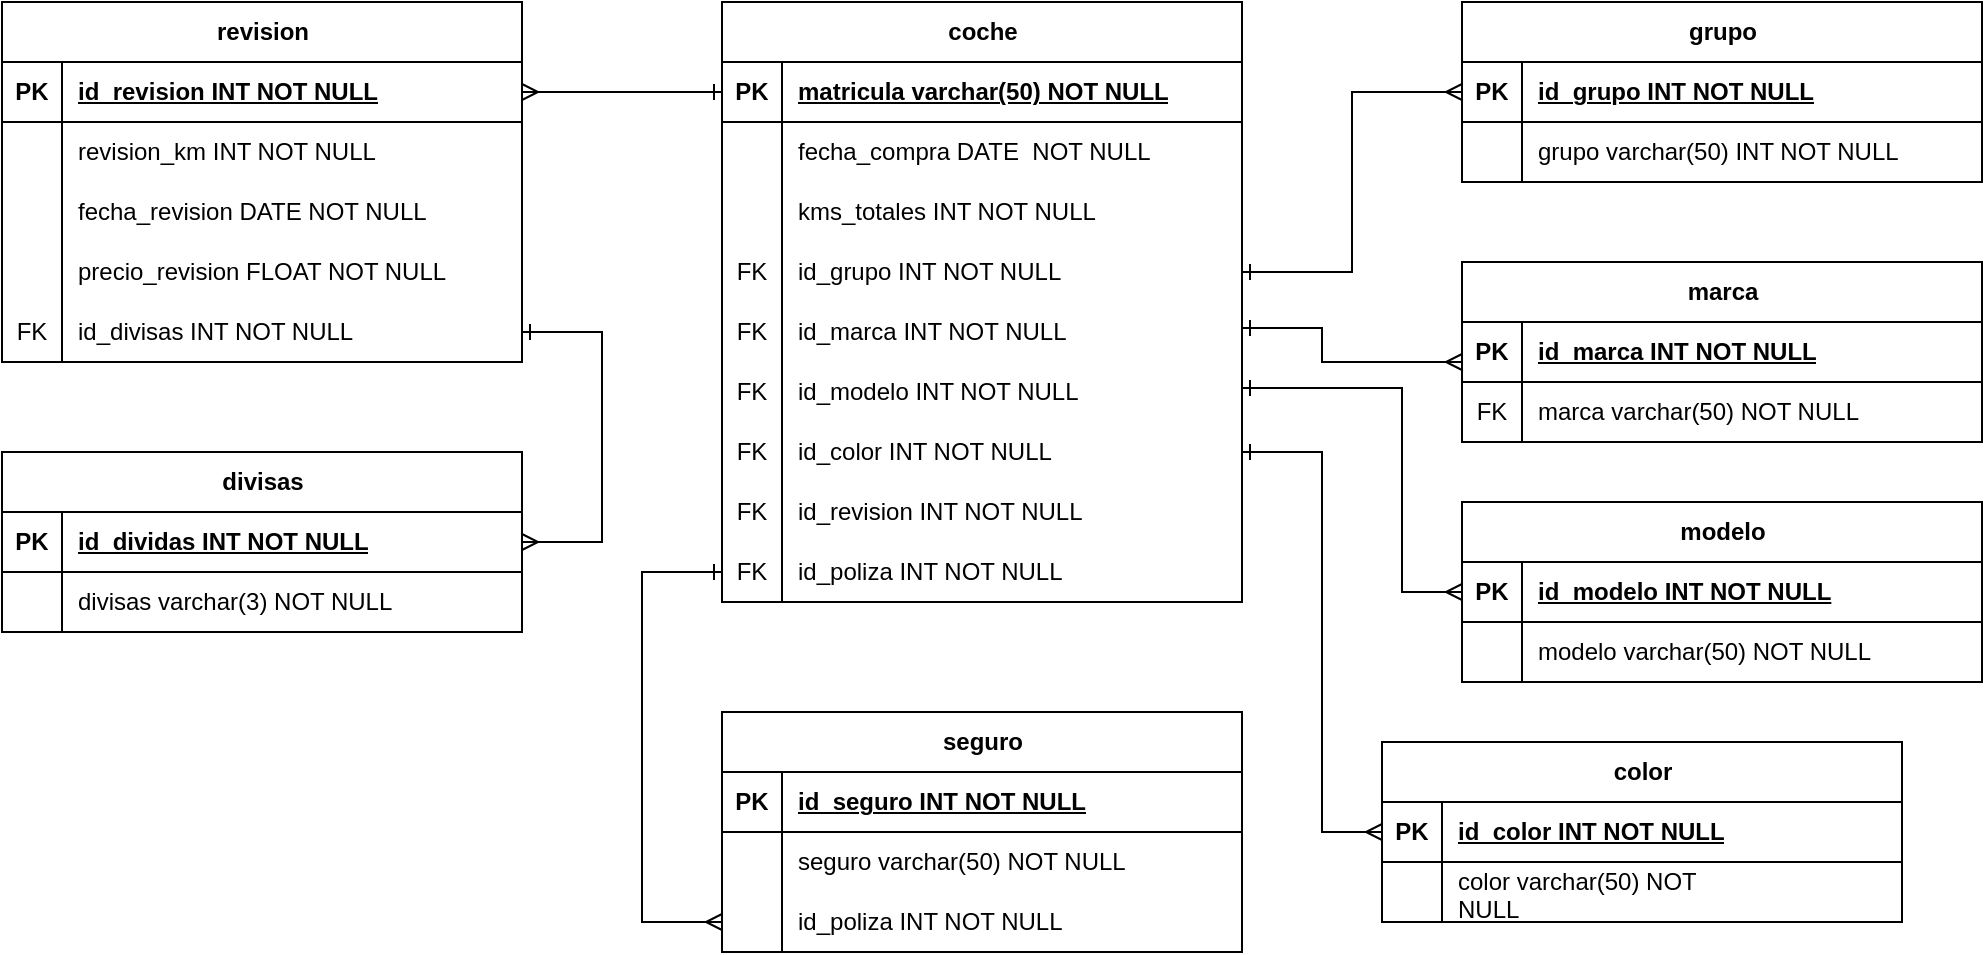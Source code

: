 <mxfile version="21.7.4" type="github">
  <diagram id="R2lEEEUBdFMjLlhIrx00" name="Page-1">
    <mxGraphModel dx="2207" dy="981" grid="1" gridSize="10" guides="1" tooltips="1" connect="1" arrows="1" fold="1" page="1" pageScale="1" pageWidth="1600" pageHeight="900" math="0" shadow="0" extFonts="Permanent Marker^https://fonts.googleapis.com/css?family=Permanent+Marker">
      <root>
        <mxCell id="0" />
        <mxCell id="1" parent="0" />
        <mxCell id="5FX3z3_krulqJCzfyFmx-1" value="seguro" style="shape=table;startSize=30;container=1;collapsible=1;childLayout=tableLayout;fixedRows=1;rowLines=0;fontStyle=1;align=center;resizeLast=1;html=1;" parent="1" vertex="1">
          <mxGeometry x="670" y="435" width="260" height="120.0" as="geometry" />
        </mxCell>
        <mxCell id="5FX3z3_krulqJCzfyFmx-2" value="" style="shape=tableRow;horizontal=0;startSize=0;swimlaneHead=0;swimlaneBody=0;fillColor=none;collapsible=0;dropTarget=0;points=[[0,0.5],[1,0.5]];portConstraint=eastwest;top=0;left=0;right=0;bottom=1;" parent="5FX3z3_krulqJCzfyFmx-1" vertex="1">
          <mxGeometry y="30" width="260" height="30" as="geometry" />
        </mxCell>
        <mxCell id="5FX3z3_krulqJCzfyFmx-3" value="PK" style="shape=partialRectangle;connectable=0;fillColor=none;top=0;left=0;bottom=0;right=0;fontStyle=1;overflow=hidden;whiteSpace=wrap;html=1;" parent="5FX3z3_krulqJCzfyFmx-2" vertex="1">
          <mxGeometry width="30" height="30" as="geometry">
            <mxRectangle width="30" height="30" as="alternateBounds" />
          </mxGeometry>
        </mxCell>
        <mxCell id="5FX3z3_krulqJCzfyFmx-4" value="id_seguro INT NOT NULL" style="shape=partialRectangle;connectable=0;fillColor=none;top=0;left=0;bottom=0;right=0;align=left;spacingLeft=6;fontStyle=5;overflow=hidden;whiteSpace=wrap;html=1;" parent="5FX3z3_krulqJCzfyFmx-2" vertex="1">
          <mxGeometry x="30" width="230" height="30" as="geometry">
            <mxRectangle width="230" height="30" as="alternateBounds" />
          </mxGeometry>
        </mxCell>
        <mxCell id="5FX3z3_krulqJCzfyFmx-5" value="" style="shape=tableRow;horizontal=0;startSize=0;swimlaneHead=0;swimlaneBody=0;fillColor=none;collapsible=0;dropTarget=0;points=[[0,0.5],[1,0.5]];portConstraint=eastwest;top=0;left=0;right=0;bottom=0;" parent="5FX3z3_krulqJCzfyFmx-1" vertex="1">
          <mxGeometry y="60" width="260" height="30" as="geometry" />
        </mxCell>
        <mxCell id="5FX3z3_krulqJCzfyFmx-6" value="" style="shape=partialRectangle;connectable=0;fillColor=none;top=0;left=0;bottom=0;right=0;editable=1;overflow=hidden;whiteSpace=wrap;html=1;" parent="5FX3z3_krulqJCzfyFmx-5" vertex="1">
          <mxGeometry width="30" height="30" as="geometry">
            <mxRectangle width="30" height="30" as="alternateBounds" />
          </mxGeometry>
        </mxCell>
        <mxCell id="5FX3z3_krulqJCzfyFmx-7" value="seguro varchar(50) NOT NULL" style="shape=partialRectangle;connectable=0;fillColor=none;top=0;left=0;bottom=0;right=0;align=left;spacingLeft=6;overflow=hidden;whiteSpace=wrap;html=1;" parent="5FX3z3_krulqJCzfyFmx-5" vertex="1">
          <mxGeometry x="30" width="230" height="30" as="geometry">
            <mxRectangle width="230" height="30" as="alternateBounds" />
          </mxGeometry>
        </mxCell>
        <mxCell id="HCTCxELN4KSRrpZ5hgaP-2" value="" style="shape=tableRow;horizontal=0;startSize=0;swimlaneHead=0;swimlaneBody=0;fillColor=none;collapsible=0;dropTarget=0;points=[[0,0.5],[1,0.5]];portConstraint=eastwest;top=0;left=0;right=0;bottom=0;" vertex="1" parent="5FX3z3_krulqJCzfyFmx-1">
          <mxGeometry y="90" width="260" height="30" as="geometry" />
        </mxCell>
        <mxCell id="HCTCxELN4KSRrpZ5hgaP-3" value="" style="shape=partialRectangle;connectable=0;fillColor=none;top=0;left=0;bottom=0;right=0;editable=1;overflow=hidden;whiteSpace=wrap;html=1;" vertex="1" parent="HCTCxELN4KSRrpZ5hgaP-2">
          <mxGeometry width="30" height="30" as="geometry">
            <mxRectangle width="30" height="30" as="alternateBounds" />
          </mxGeometry>
        </mxCell>
        <mxCell id="HCTCxELN4KSRrpZ5hgaP-4" value="id_poliza INT NOT NULL" style="shape=partialRectangle;connectable=0;fillColor=none;top=0;left=0;bottom=0;right=0;align=left;spacingLeft=6;overflow=hidden;whiteSpace=wrap;html=1;" vertex="1" parent="HCTCxELN4KSRrpZ5hgaP-2">
          <mxGeometry x="30" width="230" height="30" as="geometry">
            <mxRectangle width="230" height="30" as="alternateBounds" />
          </mxGeometry>
        </mxCell>
        <mxCell id="5FX3z3_krulqJCzfyFmx-29" value="coche" style="shape=table;startSize=30;container=1;collapsible=1;childLayout=tableLayout;fixedRows=1;rowLines=0;fontStyle=1;align=center;resizeLast=1;html=1;" parent="1" vertex="1">
          <mxGeometry x="670" y="80" width="260" height="300" as="geometry">
            <mxRectangle x="820" y="130" width="80" height="30" as="alternateBounds" />
          </mxGeometry>
        </mxCell>
        <mxCell id="5FX3z3_krulqJCzfyFmx-30" value="" style="shape=tableRow;horizontal=0;startSize=0;swimlaneHead=0;swimlaneBody=0;fillColor=none;collapsible=0;dropTarget=0;points=[[0,0.5],[1,0.5]];portConstraint=eastwest;top=0;left=0;right=0;bottom=1;" parent="5FX3z3_krulqJCzfyFmx-29" vertex="1">
          <mxGeometry y="30" width="260" height="30" as="geometry" />
        </mxCell>
        <mxCell id="5FX3z3_krulqJCzfyFmx-31" value="PK" style="shape=partialRectangle;connectable=0;fillColor=none;top=0;left=0;bottom=0;right=0;fontStyle=1;overflow=hidden;whiteSpace=wrap;html=1;" parent="5FX3z3_krulqJCzfyFmx-30" vertex="1">
          <mxGeometry width="30" height="30" as="geometry">
            <mxRectangle width="30" height="30" as="alternateBounds" />
          </mxGeometry>
        </mxCell>
        <mxCell id="5FX3z3_krulqJCzfyFmx-32" value="matricula&amp;nbsp;varchar(50) NOT NULL" style="shape=partialRectangle;connectable=0;fillColor=none;top=0;left=0;bottom=0;right=0;align=left;spacingLeft=6;fontStyle=5;overflow=hidden;whiteSpace=wrap;html=1;" parent="5FX3z3_krulqJCzfyFmx-30" vertex="1">
          <mxGeometry x="30" width="230" height="30" as="geometry">
            <mxRectangle width="230" height="30" as="alternateBounds" />
          </mxGeometry>
        </mxCell>
        <mxCell id="5FX3z3_krulqJCzfyFmx-45" value="" style="shape=tableRow;horizontal=0;startSize=0;swimlaneHead=0;swimlaneBody=0;fillColor=none;collapsible=0;dropTarget=0;points=[[0,0.5],[1,0.5]];portConstraint=eastwest;top=0;left=0;right=0;bottom=0;" parent="5FX3z3_krulqJCzfyFmx-29" vertex="1">
          <mxGeometry y="60" width="260" height="30" as="geometry" />
        </mxCell>
        <mxCell id="5FX3z3_krulqJCzfyFmx-46" value="" style="shape=partialRectangle;connectable=0;fillColor=none;top=0;left=0;bottom=0;right=0;editable=1;overflow=hidden;whiteSpace=wrap;html=1;" parent="5FX3z3_krulqJCzfyFmx-45" vertex="1">
          <mxGeometry width="30" height="30" as="geometry">
            <mxRectangle width="30" height="30" as="alternateBounds" />
          </mxGeometry>
        </mxCell>
        <mxCell id="5FX3z3_krulqJCzfyFmx-47" value="fecha_compra DATE&amp;nbsp; NOT NULL" style="shape=partialRectangle;connectable=0;fillColor=none;top=0;left=0;bottom=0;right=0;align=left;spacingLeft=6;overflow=hidden;whiteSpace=wrap;html=1;" parent="5FX3z3_krulqJCzfyFmx-45" vertex="1">
          <mxGeometry x="30" width="230" height="30" as="geometry">
            <mxRectangle width="230" height="30" as="alternateBounds" />
          </mxGeometry>
        </mxCell>
        <mxCell id="5FX3z3_krulqJCzfyFmx-161" value="" style="shape=tableRow;horizontal=0;startSize=0;swimlaneHead=0;swimlaneBody=0;fillColor=none;collapsible=0;dropTarget=0;points=[[0,0.5],[1,0.5]];portConstraint=eastwest;top=0;left=0;right=0;bottom=0;" parent="5FX3z3_krulqJCzfyFmx-29" vertex="1">
          <mxGeometry y="90" width="260" height="30" as="geometry" />
        </mxCell>
        <mxCell id="5FX3z3_krulqJCzfyFmx-162" value="" style="shape=partialRectangle;connectable=0;fillColor=none;top=0;left=0;bottom=0;right=0;editable=1;overflow=hidden;whiteSpace=wrap;html=1;" parent="5FX3z3_krulqJCzfyFmx-161" vertex="1">
          <mxGeometry width="30" height="30" as="geometry">
            <mxRectangle width="30" height="30" as="alternateBounds" />
          </mxGeometry>
        </mxCell>
        <mxCell id="5FX3z3_krulqJCzfyFmx-163" value="kms_totales INT NOT NULL" style="shape=partialRectangle;connectable=0;fillColor=none;top=0;left=0;bottom=0;right=0;align=left;spacingLeft=6;overflow=hidden;whiteSpace=wrap;html=1;" parent="5FX3z3_krulqJCzfyFmx-161" vertex="1">
          <mxGeometry x="30" width="230" height="30" as="geometry">
            <mxRectangle width="230" height="30" as="alternateBounds" />
          </mxGeometry>
        </mxCell>
        <mxCell id="5FX3z3_krulqJCzfyFmx-182" value="" style="shape=tableRow;horizontal=0;startSize=0;swimlaneHead=0;swimlaneBody=0;fillColor=none;collapsible=0;dropTarget=0;points=[[0,0.5],[1,0.5]];portConstraint=eastwest;top=0;left=0;right=0;bottom=0;" parent="5FX3z3_krulqJCzfyFmx-29" vertex="1">
          <mxGeometry y="120" width="260" height="30" as="geometry" />
        </mxCell>
        <mxCell id="5FX3z3_krulqJCzfyFmx-183" value="" style="shape=partialRectangle;connectable=0;fillColor=none;top=0;left=0;bottom=0;right=0;editable=1;overflow=hidden;whiteSpace=wrap;html=1;" parent="5FX3z3_krulqJCzfyFmx-182" vertex="1">
          <mxGeometry width="30" height="30" as="geometry">
            <mxRectangle width="30" height="30" as="alternateBounds" />
          </mxGeometry>
        </mxCell>
        <mxCell id="5FX3z3_krulqJCzfyFmx-184" value="id_grupo INT NOT NULL" style="shape=partialRectangle;connectable=0;fillColor=none;top=0;left=0;bottom=0;right=0;align=left;spacingLeft=6;overflow=hidden;whiteSpace=wrap;html=1;" parent="5FX3z3_krulqJCzfyFmx-182" vertex="1">
          <mxGeometry x="30" width="230" height="30" as="geometry">
            <mxRectangle width="230" height="30" as="alternateBounds" />
          </mxGeometry>
        </mxCell>
        <mxCell id="5FX3z3_krulqJCzfyFmx-198" value="" style="shape=tableRow;horizontal=0;startSize=0;swimlaneHead=0;swimlaneBody=0;fillColor=none;collapsible=0;dropTarget=0;points=[[0,0.5],[1,0.5]];portConstraint=eastwest;top=0;left=0;right=0;bottom=0;" parent="5FX3z3_krulqJCzfyFmx-29" vertex="1">
          <mxGeometry y="150" width="260" height="30" as="geometry" />
        </mxCell>
        <mxCell id="5FX3z3_krulqJCzfyFmx-199" value="FK" style="shape=partialRectangle;connectable=0;fillColor=none;top=0;left=0;bottom=0;right=0;editable=1;overflow=hidden;whiteSpace=wrap;html=1;" parent="5FX3z3_krulqJCzfyFmx-198" vertex="1">
          <mxGeometry width="30" height="30" as="geometry">
            <mxRectangle width="30" height="30" as="alternateBounds" />
          </mxGeometry>
        </mxCell>
        <mxCell id="5FX3z3_krulqJCzfyFmx-200" value="id_marca INT NOT NULL" style="shape=partialRectangle;connectable=0;fillColor=none;top=0;left=0;bottom=0;right=0;align=left;spacingLeft=6;overflow=hidden;whiteSpace=wrap;html=1;" parent="5FX3z3_krulqJCzfyFmx-198" vertex="1">
          <mxGeometry x="30" width="230" height="30" as="geometry">
            <mxRectangle width="230" height="30" as="alternateBounds" />
          </mxGeometry>
        </mxCell>
        <mxCell id="5FX3z3_krulqJCzfyFmx-201" value="" style="shape=tableRow;horizontal=0;startSize=0;swimlaneHead=0;swimlaneBody=0;fillColor=none;collapsible=0;dropTarget=0;points=[[0,0.5],[1,0.5]];portConstraint=eastwest;top=0;left=0;right=0;bottom=0;" parent="5FX3z3_krulqJCzfyFmx-29" vertex="1">
          <mxGeometry y="180" width="260" height="30" as="geometry" />
        </mxCell>
        <mxCell id="5FX3z3_krulqJCzfyFmx-202" value="FK" style="shape=partialRectangle;connectable=0;fillColor=none;top=0;left=0;bottom=0;right=0;editable=1;overflow=hidden;whiteSpace=wrap;html=1;" parent="5FX3z3_krulqJCzfyFmx-201" vertex="1">
          <mxGeometry width="30" height="30" as="geometry">
            <mxRectangle width="30" height="30" as="alternateBounds" />
          </mxGeometry>
        </mxCell>
        <mxCell id="5FX3z3_krulqJCzfyFmx-203" value="id_modelo INT NOT NULL" style="shape=partialRectangle;connectable=0;fillColor=none;top=0;left=0;bottom=0;right=0;align=left;spacingLeft=6;overflow=hidden;whiteSpace=wrap;html=1;" parent="5FX3z3_krulqJCzfyFmx-201" vertex="1">
          <mxGeometry x="30" width="230" height="30" as="geometry">
            <mxRectangle width="230" height="30" as="alternateBounds" />
          </mxGeometry>
        </mxCell>
        <mxCell id="5FX3z3_krulqJCzfyFmx-204" value="" style="shape=tableRow;horizontal=0;startSize=0;swimlaneHead=0;swimlaneBody=0;fillColor=none;collapsible=0;dropTarget=0;points=[[0,0.5],[1,0.5]];portConstraint=eastwest;top=0;left=0;right=0;bottom=0;" parent="5FX3z3_krulqJCzfyFmx-29" vertex="1">
          <mxGeometry y="210" width="260" height="30" as="geometry" />
        </mxCell>
        <mxCell id="5FX3z3_krulqJCzfyFmx-205" value="FK" style="shape=partialRectangle;connectable=0;fillColor=none;top=0;left=0;bottom=0;right=0;editable=1;overflow=hidden;whiteSpace=wrap;html=1;" parent="5FX3z3_krulqJCzfyFmx-204" vertex="1">
          <mxGeometry width="30" height="30" as="geometry">
            <mxRectangle width="30" height="30" as="alternateBounds" />
          </mxGeometry>
        </mxCell>
        <mxCell id="5FX3z3_krulqJCzfyFmx-206" value="id_color INT NOT NULL" style="shape=partialRectangle;connectable=0;fillColor=none;top=0;left=0;bottom=0;right=0;align=left;spacingLeft=6;overflow=hidden;whiteSpace=wrap;html=1;" parent="5FX3z3_krulqJCzfyFmx-204" vertex="1">
          <mxGeometry x="30" width="230" height="30" as="geometry">
            <mxRectangle width="230" height="30" as="alternateBounds" />
          </mxGeometry>
        </mxCell>
        <mxCell id="5FX3z3_krulqJCzfyFmx-224" value="" style="shape=tableRow;horizontal=0;startSize=0;swimlaneHead=0;swimlaneBody=0;fillColor=none;collapsible=0;dropTarget=0;points=[[0,0.5],[1,0.5]];portConstraint=eastwest;top=0;left=0;right=0;bottom=0;" parent="5FX3z3_krulqJCzfyFmx-29" vertex="1">
          <mxGeometry y="240" width="260" height="30" as="geometry" />
        </mxCell>
        <mxCell id="5FX3z3_krulqJCzfyFmx-225" value="FK" style="shape=partialRectangle;connectable=0;fillColor=none;top=0;left=0;bottom=0;right=0;editable=1;overflow=hidden;whiteSpace=wrap;html=1;" parent="5FX3z3_krulqJCzfyFmx-224" vertex="1">
          <mxGeometry width="30" height="30" as="geometry">
            <mxRectangle width="30" height="30" as="alternateBounds" />
          </mxGeometry>
        </mxCell>
        <mxCell id="5FX3z3_krulqJCzfyFmx-226" value="id_revision INT NOT NULL" style="shape=partialRectangle;connectable=0;fillColor=none;top=0;left=0;bottom=0;right=0;align=left;spacingLeft=6;overflow=hidden;whiteSpace=wrap;html=1;" parent="5FX3z3_krulqJCzfyFmx-224" vertex="1">
          <mxGeometry x="30" width="230" height="30" as="geometry">
            <mxRectangle width="230" height="30" as="alternateBounds" />
          </mxGeometry>
        </mxCell>
        <mxCell id="5FX3z3_krulqJCzfyFmx-240" value="" style="shape=tableRow;horizontal=0;startSize=0;swimlaneHead=0;swimlaneBody=0;fillColor=none;collapsible=0;dropTarget=0;points=[[0,0.5],[1,0.5]];portConstraint=eastwest;top=0;left=0;right=0;bottom=0;" parent="5FX3z3_krulqJCzfyFmx-29" vertex="1">
          <mxGeometry y="270" width="260" height="30" as="geometry" />
        </mxCell>
        <mxCell id="5FX3z3_krulqJCzfyFmx-241" value="FK" style="shape=partialRectangle;connectable=0;fillColor=none;top=0;left=0;bottom=0;right=0;editable=1;overflow=hidden;whiteSpace=wrap;html=1;" parent="5FX3z3_krulqJCzfyFmx-240" vertex="1">
          <mxGeometry width="30" height="30" as="geometry">
            <mxRectangle width="30" height="30" as="alternateBounds" />
          </mxGeometry>
        </mxCell>
        <mxCell id="5FX3z3_krulqJCzfyFmx-242" value="id_poliza INT NOT NULL" style="shape=partialRectangle;connectable=0;fillColor=none;top=0;left=0;bottom=0;right=0;align=left;spacingLeft=6;overflow=hidden;whiteSpace=wrap;html=1;" parent="5FX3z3_krulqJCzfyFmx-240" vertex="1">
          <mxGeometry x="30" width="230" height="30" as="geometry">
            <mxRectangle width="230" height="30" as="alternateBounds" />
          </mxGeometry>
        </mxCell>
        <mxCell id="5FX3z3_krulqJCzfyFmx-61" value="grupo" style="shape=table;startSize=30;container=1;collapsible=1;childLayout=tableLayout;fixedRows=1;rowLines=0;fontStyle=1;align=center;resizeLast=1;html=1;" parent="1" vertex="1">
          <mxGeometry x="1040" y="80" width="260" height="90" as="geometry" />
        </mxCell>
        <mxCell id="5FX3z3_krulqJCzfyFmx-62" value="" style="shape=tableRow;horizontal=0;startSize=0;swimlaneHead=0;swimlaneBody=0;fillColor=none;collapsible=0;dropTarget=0;points=[[0,0.5],[1,0.5]];portConstraint=eastwest;top=0;left=0;right=0;bottom=1;" parent="5FX3z3_krulqJCzfyFmx-61" vertex="1">
          <mxGeometry y="30" width="260" height="30" as="geometry" />
        </mxCell>
        <mxCell id="5FX3z3_krulqJCzfyFmx-63" value="PK" style="shape=partialRectangle;connectable=0;fillColor=none;top=0;left=0;bottom=0;right=0;fontStyle=1;overflow=hidden;whiteSpace=wrap;html=1;" parent="5FX3z3_krulqJCzfyFmx-62" vertex="1">
          <mxGeometry width="30" height="30" as="geometry">
            <mxRectangle width="30" height="30" as="alternateBounds" />
          </mxGeometry>
        </mxCell>
        <mxCell id="5FX3z3_krulqJCzfyFmx-64" value="id_grupo INT NOT NULL" style="shape=partialRectangle;connectable=0;fillColor=none;top=0;left=0;bottom=0;right=0;align=left;spacingLeft=6;fontStyle=5;overflow=hidden;whiteSpace=wrap;html=1;" parent="5FX3z3_krulqJCzfyFmx-62" vertex="1">
          <mxGeometry x="30" width="230" height="30" as="geometry">
            <mxRectangle width="230" height="30" as="alternateBounds" />
          </mxGeometry>
        </mxCell>
        <mxCell id="5FX3z3_krulqJCzfyFmx-158" value="" style="shape=tableRow;horizontal=0;startSize=0;swimlaneHead=0;swimlaneBody=0;fillColor=none;collapsible=0;dropTarget=0;points=[[0,0.5],[1,0.5]];portConstraint=eastwest;top=0;left=0;right=0;bottom=0;" parent="5FX3z3_krulqJCzfyFmx-61" vertex="1">
          <mxGeometry y="60" width="260" height="30" as="geometry" />
        </mxCell>
        <mxCell id="5FX3z3_krulqJCzfyFmx-159" value="" style="shape=partialRectangle;connectable=0;fillColor=none;top=0;left=0;bottom=0;right=0;editable=1;overflow=hidden;whiteSpace=wrap;html=1;" parent="5FX3z3_krulqJCzfyFmx-158" vertex="1">
          <mxGeometry width="30" height="30" as="geometry">
            <mxRectangle width="30" height="30" as="alternateBounds" />
          </mxGeometry>
        </mxCell>
        <mxCell id="5FX3z3_krulqJCzfyFmx-160" value="grupo varchar(50) INT NOT NULL" style="shape=partialRectangle;connectable=0;fillColor=none;top=0;left=0;bottom=0;right=0;align=left;spacingLeft=6;overflow=hidden;whiteSpace=wrap;html=1;" parent="5FX3z3_krulqJCzfyFmx-158" vertex="1">
          <mxGeometry x="30" width="230" height="30" as="geometry">
            <mxRectangle width="230" height="30" as="alternateBounds" />
          </mxGeometry>
        </mxCell>
        <mxCell id="5FX3z3_krulqJCzfyFmx-80" value="marca" style="shape=table;startSize=30;container=1;collapsible=1;childLayout=tableLayout;fixedRows=1;rowLines=0;fontStyle=1;align=center;resizeLast=1;html=1;" parent="1" vertex="1">
          <mxGeometry x="1040" y="210" width="260" height="90" as="geometry" />
        </mxCell>
        <mxCell id="5FX3z3_krulqJCzfyFmx-81" value="" style="shape=tableRow;horizontal=0;startSize=0;swimlaneHead=0;swimlaneBody=0;fillColor=none;collapsible=0;dropTarget=0;points=[[0,0.5],[1,0.5]];portConstraint=eastwest;top=0;left=0;right=0;bottom=1;" parent="5FX3z3_krulqJCzfyFmx-80" vertex="1">
          <mxGeometry y="30" width="260" height="30" as="geometry" />
        </mxCell>
        <mxCell id="5FX3z3_krulqJCzfyFmx-82" value="PK" style="shape=partialRectangle;connectable=0;fillColor=none;top=0;left=0;bottom=0;right=0;fontStyle=1;overflow=hidden;whiteSpace=wrap;html=1;" parent="5FX3z3_krulqJCzfyFmx-81" vertex="1">
          <mxGeometry width="30" height="30" as="geometry">
            <mxRectangle width="30" height="30" as="alternateBounds" />
          </mxGeometry>
        </mxCell>
        <mxCell id="5FX3z3_krulqJCzfyFmx-83" value="id_marca INT NOT NULL" style="shape=partialRectangle;connectable=0;fillColor=none;top=0;left=0;bottom=0;right=0;align=left;spacingLeft=6;fontStyle=5;overflow=hidden;whiteSpace=wrap;html=1;" parent="5FX3z3_krulqJCzfyFmx-81" vertex="1">
          <mxGeometry x="30" width="230" height="30" as="geometry">
            <mxRectangle width="230" height="30" as="alternateBounds" />
          </mxGeometry>
        </mxCell>
        <mxCell id="5FX3z3_krulqJCzfyFmx-87" value="" style="shape=tableRow;horizontal=0;startSize=0;swimlaneHead=0;swimlaneBody=0;fillColor=none;collapsible=0;dropTarget=0;points=[[0,0.5],[1,0.5]];portConstraint=eastwest;top=0;left=0;right=0;bottom=0;" parent="5FX3z3_krulqJCzfyFmx-80" vertex="1">
          <mxGeometry y="60" width="260" height="30" as="geometry" />
        </mxCell>
        <mxCell id="5FX3z3_krulqJCzfyFmx-88" value="FK" style="shape=partialRectangle;connectable=0;fillColor=none;top=0;left=0;bottom=0;right=0;editable=1;overflow=hidden;whiteSpace=wrap;html=1;" parent="5FX3z3_krulqJCzfyFmx-87" vertex="1">
          <mxGeometry width="30" height="30" as="geometry">
            <mxRectangle width="30" height="30" as="alternateBounds" />
          </mxGeometry>
        </mxCell>
        <mxCell id="5FX3z3_krulqJCzfyFmx-89" value="marca varchar(50) NOT NULL" style="shape=partialRectangle;connectable=0;fillColor=none;top=0;left=0;bottom=0;right=0;align=left;spacingLeft=6;overflow=hidden;whiteSpace=wrap;html=1;" parent="5FX3z3_krulqJCzfyFmx-87" vertex="1">
          <mxGeometry x="30" width="230" height="30" as="geometry">
            <mxRectangle width="230" height="30" as="alternateBounds" />
          </mxGeometry>
        </mxCell>
        <mxCell id="5FX3z3_krulqJCzfyFmx-93" value="modelo" style="shape=table;startSize=30;container=1;collapsible=1;childLayout=tableLayout;fixedRows=1;rowLines=0;fontStyle=1;align=center;resizeLast=1;html=1;" parent="1" vertex="1">
          <mxGeometry x="1040" y="330" width="260" height="90" as="geometry" />
        </mxCell>
        <mxCell id="5FX3z3_krulqJCzfyFmx-94" value="" style="shape=tableRow;horizontal=0;startSize=0;swimlaneHead=0;swimlaneBody=0;fillColor=none;collapsible=0;dropTarget=0;points=[[0,0.5],[1,0.5]];portConstraint=eastwest;top=0;left=0;right=0;bottom=1;" parent="5FX3z3_krulqJCzfyFmx-93" vertex="1">
          <mxGeometry y="30" width="260" height="30" as="geometry" />
        </mxCell>
        <mxCell id="5FX3z3_krulqJCzfyFmx-95" value="PK" style="shape=partialRectangle;connectable=0;fillColor=none;top=0;left=0;bottom=0;right=0;fontStyle=1;overflow=hidden;whiteSpace=wrap;html=1;" parent="5FX3z3_krulqJCzfyFmx-94" vertex="1">
          <mxGeometry width="30" height="30" as="geometry">
            <mxRectangle width="30" height="30" as="alternateBounds" />
          </mxGeometry>
        </mxCell>
        <mxCell id="5FX3z3_krulqJCzfyFmx-96" value="id_modelo INT NOT NULL" style="shape=partialRectangle;connectable=0;fillColor=none;top=0;left=0;bottom=0;right=0;align=left;spacingLeft=6;fontStyle=5;overflow=hidden;whiteSpace=wrap;html=1;" parent="5FX3z3_krulqJCzfyFmx-94" vertex="1">
          <mxGeometry x="30" width="230" height="30" as="geometry">
            <mxRectangle width="230" height="30" as="alternateBounds" />
          </mxGeometry>
        </mxCell>
        <mxCell id="5FX3z3_krulqJCzfyFmx-100" value="" style="shape=tableRow;horizontal=0;startSize=0;swimlaneHead=0;swimlaneBody=0;fillColor=none;collapsible=0;dropTarget=0;points=[[0,0.5],[1,0.5]];portConstraint=eastwest;top=0;left=0;right=0;bottom=0;" parent="5FX3z3_krulqJCzfyFmx-93" vertex="1">
          <mxGeometry y="60" width="260" height="30" as="geometry" />
        </mxCell>
        <mxCell id="5FX3z3_krulqJCzfyFmx-101" value="" style="shape=partialRectangle;connectable=0;fillColor=none;top=0;left=0;bottom=0;right=0;editable=1;overflow=hidden;whiteSpace=wrap;html=1;" parent="5FX3z3_krulqJCzfyFmx-100" vertex="1">
          <mxGeometry width="30" height="30" as="geometry">
            <mxRectangle width="30" height="30" as="alternateBounds" />
          </mxGeometry>
        </mxCell>
        <mxCell id="5FX3z3_krulqJCzfyFmx-102" value="modelo varchar(50) NOT NULL" style="shape=partialRectangle;connectable=0;fillColor=none;top=0;left=0;bottom=0;right=0;align=left;spacingLeft=6;overflow=hidden;whiteSpace=wrap;html=1;" parent="5FX3z3_krulqJCzfyFmx-100" vertex="1">
          <mxGeometry x="30" width="230" height="30" as="geometry">
            <mxRectangle width="230" height="30" as="alternateBounds" />
          </mxGeometry>
        </mxCell>
        <mxCell id="5FX3z3_krulqJCzfyFmx-103" value="color" style="shape=table;startSize=30;container=1;collapsible=1;childLayout=tableLayout;fixedRows=1;rowLines=0;fontStyle=1;align=center;resizeLast=1;html=1;" parent="1" vertex="1">
          <mxGeometry x="1000" y="450" width="260" height="90" as="geometry" />
        </mxCell>
        <mxCell id="5FX3z3_krulqJCzfyFmx-104" value="" style="shape=tableRow;horizontal=0;startSize=0;swimlaneHead=0;swimlaneBody=0;fillColor=none;collapsible=0;dropTarget=0;points=[[0,0.5],[1,0.5]];portConstraint=eastwest;top=0;left=0;right=0;bottom=1;" parent="5FX3z3_krulqJCzfyFmx-103" vertex="1">
          <mxGeometry y="30" width="260" height="30" as="geometry" />
        </mxCell>
        <mxCell id="5FX3z3_krulqJCzfyFmx-105" value="PK" style="shape=partialRectangle;connectable=0;fillColor=none;top=0;left=0;bottom=0;right=0;fontStyle=1;overflow=hidden;whiteSpace=wrap;html=1;" parent="5FX3z3_krulqJCzfyFmx-104" vertex="1">
          <mxGeometry width="30" height="30" as="geometry">
            <mxRectangle width="30" height="30" as="alternateBounds" />
          </mxGeometry>
        </mxCell>
        <mxCell id="5FX3z3_krulqJCzfyFmx-106" value="id_color INT NOT NULL" style="shape=partialRectangle;connectable=0;fillColor=none;top=0;left=0;bottom=0;right=0;align=left;spacingLeft=6;fontStyle=5;overflow=hidden;whiteSpace=wrap;html=1;" parent="5FX3z3_krulqJCzfyFmx-104" vertex="1">
          <mxGeometry x="30" width="230" height="30" as="geometry">
            <mxRectangle width="230" height="30" as="alternateBounds" />
          </mxGeometry>
        </mxCell>
        <mxCell id="5FX3z3_krulqJCzfyFmx-107" value="" style="shape=tableRow;horizontal=0;startSize=0;swimlaneHead=0;swimlaneBody=0;fillColor=none;collapsible=0;dropTarget=0;points=[[0,0.5],[1,0.5]];portConstraint=eastwest;top=0;left=0;right=0;bottom=0;" parent="5FX3z3_krulqJCzfyFmx-103" vertex="1">
          <mxGeometry y="60" width="260" height="30" as="geometry" />
        </mxCell>
        <mxCell id="5FX3z3_krulqJCzfyFmx-108" value="" style="shape=partialRectangle;connectable=0;fillColor=none;top=0;left=0;bottom=0;right=0;editable=1;overflow=hidden;whiteSpace=wrap;html=1;" parent="5FX3z3_krulqJCzfyFmx-107" vertex="1">
          <mxGeometry width="30" height="30" as="geometry">
            <mxRectangle width="30" height="30" as="alternateBounds" />
          </mxGeometry>
        </mxCell>
        <mxCell id="5FX3z3_krulqJCzfyFmx-109" value="color varchar(50) NOT &lt;br&gt;NULL" style="shape=partialRectangle;connectable=0;fillColor=none;top=0;left=0;bottom=0;right=0;align=left;spacingLeft=6;overflow=hidden;whiteSpace=wrap;html=1;" parent="5FX3z3_krulqJCzfyFmx-107" vertex="1">
          <mxGeometry x="30" width="230" height="30" as="geometry">
            <mxRectangle width="230" height="30" as="alternateBounds" />
          </mxGeometry>
        </mxCell>
        <mxCell id="5FX3z3_krulqJCzfyFmx-112" value="" style="shape=tableRow;horizontal=0;startSize=0;swimlaneHead=0;swimlaneBody=0;fillColor=none;collapsible=0;dropTarget=0;points=[[0,0.5],[1,0.5]];portConstraint=eastwest;top=0;left=0;right=0;bottom=0;" parent="1" vertex="1">
          <mxGeometry x="670" y="170" width="260" height="30" as="geometry" />
        </mxCell>
        <mxCell id="5FX3z3_krulqJCzfyFmx-113" value="" style="shape=partialRectangle;connectable=0;fillColor=none;top=0;left=0;bottom=0;right=0;editable=1;overflow=hidden;whiteSpace=wrap;html=1;" parent="5FX3z3_krulqJCzfyFmx-112" vertex="1">
          <mxGeometry width="30" height="30" as="geometry">
            <mxRectangle width="30" height="30" as="alternateBounds" />
          </mxGeometry>
        </mxCell>
        <mxCell id="5FX3z3_krulqJCzfyFmx-115" value="revision" style="shape=table;startSize=30;container=1;collapsible=1;childLayout=tableLayout;fixedRows=1;rowLines=0;fontStyle=1;align=center;resizeLast=1;html=1;" parent="1" vertex="1">
          <mxGeometry x="310" y="80" width="260" height="180" as="geometry" />
        </mxCell>
        <mxCell id="5FX3z3_krulqJCzfyFmx-116" value="" style="shape=tableRow;horizontal=0;startSize=0;swimlaneHead=0;swimlaneBody=0;fillColor=none;collapsible=0;dropTarget=0;points=[[0,0.5],[1,0.5]];portConstraint=eastwest;top=0;left=0;right=0;bottom=1;" parent="5FX3z3_krulqJCzfyFmx-115" vertex="1">
          <mxGeometry y="30" width="260" height="30" as="geometry" />
        </mxCell>
        <mxCell id="5FX3z3_krulqJCzfyFmx-117" value="PK" style="shape=partialRectangle;connectable=0;fillColor=none;top=0;left=0;bottom=0;right=0;fontStyle=1;overflow=hidden;whiteSpace=wrap;html=1;" parent="5FX3z3_krulqJCzfyFmx-116" vertex="1">
          <mxGeometry width="30" height="30" as="geometry">
            <mxRectangle width="30" height="30" as="alternateBounds" />
          </mxGeometry>
        </mxCell>
        <mxCell id="5FX3z3_krulqJCzfyFmx-118" value="id_revision INT NOT NULL" style="shape=partialRectangle;connectable=0;fillColor=none;top=0;left=0;bottom=0;right=0;align=left;spacingLeft=6;fontStyle=5;overflow=hidden;whiteSpace=wrap;html=1;" parent="5FX3z3_krulqJCzfyFmx-116" vertex="1">
          <mxGeometry x="30" width="230" height="30" as="geometry">
            <mxRectangle width="230" height="30" as="alternateBounds" />
          </mxGeometry>
        </mxCell>
        <mxCell id="5FX3z3_krulqJCzfyFmx-119" value="" style="shape=tableRow;horizontal=0;startSize=0;swimlaneHead=0;swimlaneBody=0;fillColor=none;collapsible=0;dropTarget=0;points=[[0,0.5],[1,0.5]];portConstraint=eastwest;top=0;left=0;right=0;bottom=0;" parent="5FX3z3_krulqJCzfyFmx-115" vertex="1">
          <mxGeometry y="60" width="260" height="30" as="geometry" />
        </mxCell>
        <mxCell id="5FX3z3_krulqJCzfyFmx-120" value="" style="shape=partialRectangle;connectable=0;fillColor=none;top=0;left=0;bottom=0;right=0;editable=1;overflow=hidden;whiteSpace=wrap;html=1;" parent="5FX3z3_krulqJCzfyFmx-119" vertex="1">
          <mxGeometry width="30" height="30" as="geometry">
            <mxRectangle width="30" height="30" as="alternateBounds" />
          </mxGeometry>
        </mxCell>
        <mxCell id="5FX3z3_krulqJCzfyFmx-121" value="revision_km INT NOT NULL" style="shape=partialRectangle;connectable=0;fillColor=none;top=0;left=0;bottom=0;right=0;align=left;spacingLeft=6;overflow=hidden;whiteSpace=wrap;html=1;" parent="5FX3z3_krulqJCzfyFmx-119" vertex="1">
          <mxGeometry x="30" width="230" height="30" as="geometry">
            <mxRectangle width="230" height="30" as="alternateBounds" />
          </mxGeometry>
        </mxCell>
        <mxCell id="5FX3z3_krulqJCzfyFmx-215" value="" style="shape=tableRow;horizontal=0;startSize=0;swimlaneHead=0;swimlaneBody=0;fillColor=none;collapsible=0;dropTarget=0;points=[[0,0.5],[1,0.5]];portConstraint=eastwest;top=0;left=0;right=0;bottom=0;" parent="5FX3z3_krulqJCzfyFmx-115" vertex="1">
          <mxGeometry y="90" width="260" height="30" as="geometry" />
        </mxCell>
        <mxCell id="5FX3z3_krulqJCzfyFmx-216" value="" style="shape=partialRectangle;connectable=0;fillColor=none;top=0;left=0;bottom=0;right=0;editable=1;overflow=hidden;whiteSpace=wrap;html=1;" parent="5FX3z3_krulqJCzfyFmx-215" vertex="1">
          <mxGeometry width="30" height="30" as="geometry">
            <mxRectangle width="30" height="30" as="alternateBounds" />
          </mxGeometry>
        </mxCell>
        <mxCell id="5FX3z3_krulqJCzfyFmx-217" value="fecha_revision DATE NOT NULL" style="shape=partialRectangle;connectable=0;fillColor=none;top=0;left=0;bottom=0;right=0;align=left;spacingLeft=6;overflow=hidden;whiteSpace=wrap;html=1;" parent="5FX3z3_krulqJCzfyFmx-215" vertex="1">
          <mxGeometry x="30" width="230" height="30" as="geometry">
            <mxRectangle width="230" height="30" as="alternateBounds" />
          </mxGeometry>
        </mxCell>
        <mxCell id="5FX3z3_krulqJCzfyFmx-221" value="" style="shape=tableRow;horizontal=0;startSize=0;swimlaneHead=0;swimlaneBody=0;fillColor=none;collapsible=0;dropTarget=0;points=[[0,0.5],[1,0.5]];portConstraint=eastwest;top=0;left=0;right=0;bottom=0;" parent="5FX3z3_krulqJCzfyFmx-115" vertex="1">
          <mxGeometry y="120" width="260" height="30" as="geometry" />
        </mxCell>
        <mxCell id="5FX3z3_krulqJCzfyFmx-222" value="" style="shape=partialRectangle;connectable=0;fillColor=none;top=0;left=0;bottom=0;right=0;editable=1;overflow=hidden;whiteSpace=wrap;html=1;" parent="5FX3z3_krulqJCzfyFmx-221" vertex="1">
          <mxGeometry width="30" height="30" as="geometry">
            <mxRectangle width="30" height="30" as="alternateBounds" />
          </mxGeometry>
        </mxCell>
        <mxCell id="5FX3z3_krulqJCzfyFmx-223" value="precio_revision FLOAT NOT NULL" style="shape=partialRectangle;connectable=0;fillColor=none;top=0;left=0;bottom=0;right=0;align=left;spacingLeft=6;overflow=hidden;whiteSpace=wrap;html=1;" parent="5FX3z3_krulqJCzfyFmx-221" vertex="1">
          <mxGeometry x="30" width="230" height="30" as="geometry">
            <mxRectangle width="230" height="30" as="alternateBounds" />
          </mxGeometry>
        </mxCell>
        <mxCell id="5FX3z3_krulqJCzfyFmx-228" value="" style="shape=tableRow;horizontal=0;startSize=0;swimlaneHead=0;swimlaneBody=0;fillColor=none;collapsible=0;dropTarget=0;points=[[0,0.5],[1,0.5]];portConstraint=eastwest;top=0;left=0;right=0;bottom=0;" parent="5FX3z3_krulqJCzfyFmx-115" vertex="1">
          <mxGeometry y="150" width="260" height="30" as="geometry" />
        </mxCell>
        <mxCell id="5FX3z3_krulqJCzfyFmx-229" value="FK" style="shape=partialRectangle;connectable=0;fillColor=none;top=0;left=0;bottom=0;right=0;editable=1;overflow=hidden;whiteSpace=wrap;html=1;" parent="5FX3z3_krulqJCzfyFmx-228" vertex="1">
          <mxGeometry width="30" height="30" as="geometry">
            <mxRectangle width="30" height="30" as="alternateBounds" />
          </mxGeometry>
        </mxCell>
        <mxCell id="5FX3z3_krulqJCzfyFmx-230" value="id_divisas INT NOT NULL" style="shape=partialRectangle;connectable=0;fillColor=none;top=0;left=0;bottom=0;right=0;align=left;spacingLeft=6;overflow=hidden;whiteSpace=wrap;html=1;" parent="5FX3z3_krulqJCzfyFmx-228" vertex="1">
          <mxGeometry x="30" width="230" height="30" as="geometry">
            <mxRectangle width="230" height="30" as="alternateBounds" />
          </mxGeometry>
        </mxCell>
        <mxCell id="5FX3z3_krulqJCzfyFmx-132" value="divisas" style="shape=table;startSize=30;container=1;collapsible=1;childLayout=tableLayout;fixedRows=1;rowLines=0;fontStyle=1;align=center;resizeLast=1;html=1;" parent="1" vertex="1">
          <mxGeometry x="310" y="305" width="260" height="90.0" as="geometry" />
        </mxCell>
        <mxCell id="5FX3z3_krulqJCzfyFmx-133" value="" style="shape=tableRow;horizontal=0;startSize=0;swimlaneHead=0;swimlaneBody=0;fillColor=none;collapsible=0;dropTarget=0;points=[[0,0.5],[1,0.5]];portConstraint=eastwest;top=0;left=0;right=0;bottom=1;" parent="5FX3z3_krulqJCzfyFmx-132" vertex="1">
          <mxGeometry y="30" width="260" height="30" as="geometry" />
        </mxCell>
        <mxCell id="5FX3z3_krulqJCzfyFmx-134" value="PK" style="shape=partialRectangle;connectable=0;fillColor=none;top=0;left=0;bottom=0;right=0;fontStyle=1;overflow=hidden;whiteSpace=wrap;html=1;" parent="5FX3z3_krulqJCzfyFmx-133" vertex="1">
          <mxGeometry width="30" height="30" as="geometry">
            <mxRectangle width="30" height="30" as="alternateBounds" />
          </mxGeometry>
        </mxCell>
        <mxCell id="5FX3z3_krulqJCzfyFmx-135" value="id_dividas INT NOT NULL" style="shape=partialRectangle;connectable=0;fillColor=none;top=0;left=0;bottom=0;right=0;align=left;spacingLeft=6;fontStyle=5;overflow=hidden;whiteSpace=wrap;html=1;" parent="5FX3z3_krulqJCzfyFmx-133" vertex="1">
          <mxGeometry x="30" width="230" height="30" as="geometry">
            <mxRectangle width="230" height="30" as="alternateBounds" />
          </mxGeometry>
        </mxCell>
        <mxCell id="5FX3z3_krulqJCzfyFmx-136" value="" style="shape=tableRow;horizontal=0;startSize=0;swimlaneHead=0;swimlaneBody=0;fillColor=none;collapsible=0;dropTarget=0;points=[[0,0.5],[1,0.5]];portConstraint=eastwest;top=0;left=0;right=0;bottom=0;" parent="5FX3z3_krulqJCzfyFmx-132" vertex="1">
          <mxGeometry y="60" width="260" height="30" as="geometry" />
        </mxCell>
        <mxCell id="5FX3z3_krulqJCzfyFmx-137" value="" style="shape=partialRectangle;connectable=0;fillColor=none;top=0;left=0;bottom=0;right=0;editable=1;overflow=hidden;whiteSpace=wrap;html=1;" parent="5FX3z3_krulqJCzfyFmx-136" vertex="1">
          <mxGeometry width="30" height="30" as="geometry">
            <mxRectangle width="30" height="30" as="alternateBounds" />
          </mxGeometry>
        </mxCell>
        <mxCell id="5FX3z3_krulqJCzfyFmx-138" value="divisas varchar(3) NOT NULL" style="shape=partialRectangle;connectable=0;fillColor=none;top=0;left=0;bottom=0;right=0;align=left;spacingLeft=6;overflow=hidden;whiteSpace=wrap;html=1;" parent="5FX3z3_krulqJCzfyFmx-136" vertex="1">
          <mxGeometry x="30" width="230" height="30" as="geometry">
            <mxRectangle width="230" height="30" as="alternateBounds" />
          </mxGeometry>
        </mxCell>
        <mxCell id="5FX3z3_krulqJCzfyFmx-142" value="" style="shape=tableRow;horizontal=0;startSize=0;swimlaneHead=0;swimlaneBody=0;fillColor=none;collapsible=0;dropTarget=0;points=[[0,0.5],[1,0.5]];portConstraint=eastwest;top=0;left=0;right=0;bottom=0;" parent="1" vertex="1">
          <mxGeometry x="680" y="260" width="260" height="30" as="geometry" />
        </mxCell>
        <mxCell id="5FX3z3_krulqJCzfyFmx-143" value="FK" style="shape=partialRectangle;connectable=0;fillColor=none;top=0;left=0;bottom=0;right=0;editable=1;overflow=hidden;whiteSpace=wrap;html=1;" parent="1" vertex="1">
          <mxGeometry x="670" y="200" width="30" height="30" as="geometry">
            <mxRectangle width="30" height="30" as="alternateBounds" />
          </mxGeometry>
        </mxCell>
        <mxCell id="5FX3z3_krulqJCzfyFmx-147" style="edgeStyle=orthogonalEdgeStyle;rounded=0;orthogonalLoop=1;jettySize=auto;html=1;startArrow=ERone;startFill=0;endArrow=ERmany;endFill=0;entryX=0;entryY=0.5;entryDx=0;entryDy=0;" parent="1" source="5FX3z3_krulqJCzfyFmx-182" target="5FX3z3_krulqJCzfyFmx-61" edge="1">
          <mxGeometry relative="1" as="geometry">
            <mxPoint x="1000" y="155" as="targetPoint" />
          </mxGeometry>
        </mxCell>
        <mxCell id="5FX3z3_krulqJCzfyFmx-180" value="" style="shape=tableRow;horizontal=0;startSize=0;swimlaneHead=0;swimlaneBody=0;fillColor=none;collapsible=0;dropTarget=0;points=[[0,0.5],[1,0.5]];portConstraint=eastwest;top=0;left=0;right=0;bottom=0;" parent="1" vertex="1">
          <mxGeometry x="680" y="180" width="260" height="30" as="geometry" />
        </mxCell>
        <mxCell id="5FX3z3_krulqJCzfyFmx-181" value="" style="shape=partialRectangle;connectable=0;fillColor=none;top=0;left=0;bottom=0;right=0;editable=1;overflow=hidden;whiteSpace=wrap;html=1;" parent="5FX3z3_krulqJCzfyFmx-180" vertex="1">
          <mxGeometry width="30" height="30" as="geometry">
            <mxRectangle width="30" height="30" as="alternateBounds" />
          </mxGeometry>
        </mxCell>
        <mxCell id="5FX3z3_krulqJCzfyFmx-207" style="edgeStyle=orthogonalEdgeStyle;rounded=0;orthogonalLoop=1;jettySize=auto;html=1;startArrow=ERone;startFill=0;endArrow=ERmany;endFill=0;" parent="1" source="5FX3z3_krulqJCzfyFmx-198" target="5FX3z3_krulqJCzfyFmx-81" edge="1">
          <mxGeometry relative="1" as="geometry">
            <mxPoint x="930" y="242.73" as="sourcePoint" />
            <mxPoint x="998" y="156.73" as="targetPoint" />
            <Array as="points">
              <mxPoint x="970" y="243" />
              <mxPoint x="970" y="260" />
            </Array>
          </mxGeometry>
        </mxCell>
        <mxCell id="5FX3z3_krulqJCzfyFmx-208" style="edgeStyle=orthogonalEdgeStyle;rounded=0;orthogonalLoop=1;jettySize=auto;html=1;startArrow=ERone;startFill=0;endArrow=ERmany;endFill=0;" parent="1" source="5FX3z3_krulqJCzfyFmx-201" target="5FX3z3_krulqJCzfyFmx-94" edge="1">
          <mxGeometry relative="1" as="geometry">
            <mxPoint x="930" y="272.73" as="sourcePoint" />
            <mxPoint x="1000" y="290" as="targetPoint" />
            <Array as="points">
              <mxPoint x="1010" y="273" />
              <mxPoint x="1010" y="375" />
            </Array>
          </mxGeometry>
        </mxCell>
        <mxCell id="5FX3z3_krulqJCzfyFmx-209" style="edgeStyle=orthogonalEdgeStyle;rounded=0;orthogonalLoop=1;jettySize=auto;html=1;startArrow=ERone;startFill=0;endArrow=ERmany;endFill=0;" parent="1" source="5FX3z3_krulqJCzfyFmx-204" target="5FX3z3_krulqJCzfyFmx-104" edge="1">
          <mxGeometry relative="1" as="geometry">
            <mxPoint x="930" y="295" as="sourcePoint" />
            <mxPoint x="1000" y="495" as="targetPoint" />
            <Array as="points">
              <mxPoint x="970" y="305" />
              <mxPoint x="970" y="495" />
            </Array>
          </mxGeometry>
        </mxCell>
        <mxCell id="5FX3z3_krulqJCzfyFmx-227" style="edgeStyle=orthogonalEdgeStyle;rounded=0;orthogonalLoop=1;jettySize=auto;html=1;startArrow=ERone;startFill=0;endArrow=ERmany;endFill=0;" parent="1" source="5FX3z3_krulqJCzfyFmx-30" target="5FX3z3_krulqJCzfyFmx-116" edge="1">
          <mxGeometry relative="1" as="geometry">
            <mxPoint x="560" y="300" as="targetPoint" />
            <Array as="points" />
          </mxGeometry>
        </mxCell>
        <mxCell id="5FX3z3_krulqJCzfyFmx-231" style="edgeStyle=orthogonalEdgeStyle;rounded=0;orthogonalLoop=1;jettySize=auto;html=1;startArrow=ERone;startFill=0;endArrow=ERmany;endFill=0;entryX=1;entryY=0.5;entryDx=0;entryDy=0;" parent="1" source="5FX3z3_krulqJCzfyFmx-228" target="5FX3z3_krulqJCzfyFmx-133" edge="1">
          <mxGeometry relative="1" as="geometry">
            <Array as="points">
              <mxPoint x="610" y="245" />
              <mxPoint x="610" y="350" />
            </Array>
          </mxGeometry>
        </mxCell>
        <mxCell id="5FX3z3_krulqJCzfyFmx-243" style="edgeStyle=orthogonalEdgeStyle;rounded=0;orthogonalLoop=1;jettySize=auto;html=1;startArrow=ERone;startFill=0;endArrow=ERmany;endFill=0;entryX=0;entryY=0.5;entryDx=0;entryDy=0;" parent="1" source="5FX3z3_krulqJCzfyFmx-240" target="HCTCxELN4KSRrpZ5hgaP-2" edge="1">
          <mxGeometry relative="1" as="geometry">
            <Array as="points">
              <mxPoint x="630" y="365" />
              <mxPoint x="630" y="540" />
            </Array>
          </mxGeometry>
        </mxCell>
      </root>
    </mxGraphModel>
  </diagram>
</mxfile>
